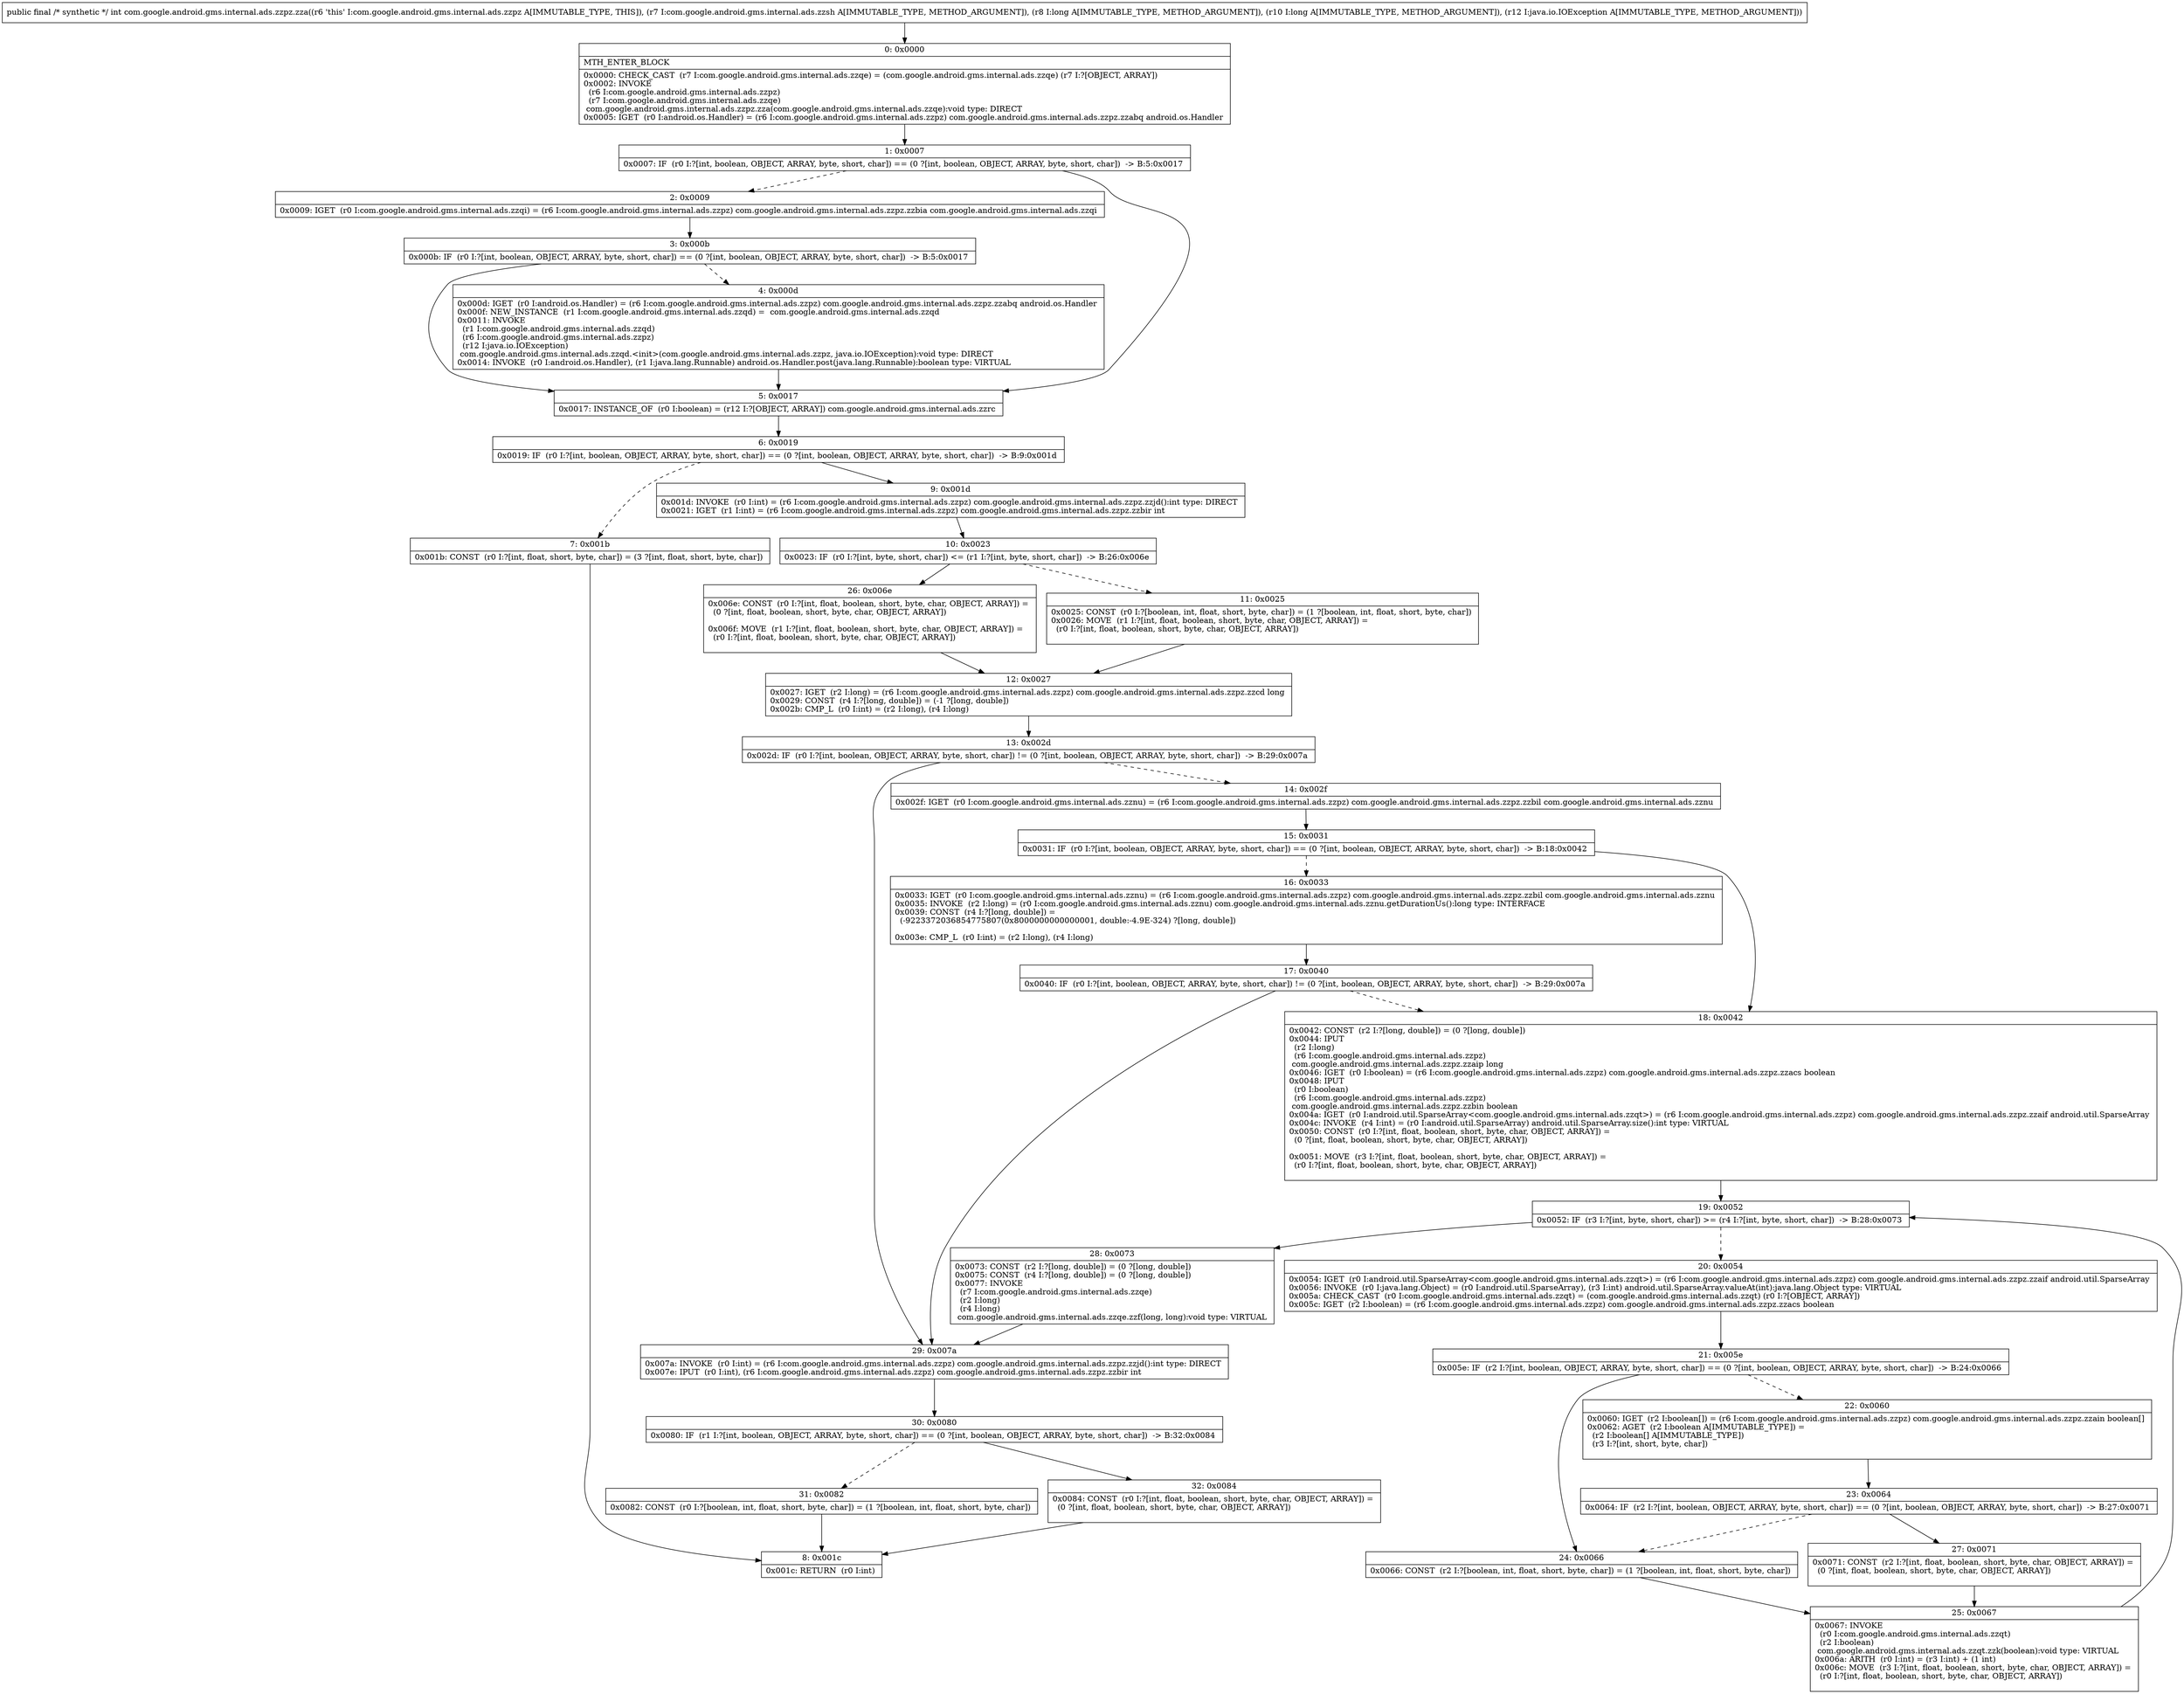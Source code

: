 digraph "CFG forcom.google.android.gms.internal.ads.zzpz.zza(Lcom\/google\/android\/gms\/internal\/ads\/zzsh;JJLjava\/io\/IOException;)I" {
Node_0 [shape=record,label="{0\:\ 0x0000|MTH_ENTER_BLOCK\l|0x0000: CHECK_CAST  (r7 I:com.google.android.gms.internal.ads.zzqe) = (com.google.android.gms.internal.ads.zzqe) (r7 I:?[OBJECT, ARRAY]) \l0x0002: INVOKE  \l  (r6 I:com.google.android.gms.internal.ads.zzpz)\l  (r7 I:com.google.android.gms.internal.ads.zzqe)\l com.google.android.gms.internal.ads.zzpz.zza(com.google.android.gms.internal.ads.zzqe):void type: DIRECT \l0x0005: IGET  (r0 I:android.os.Handler) = (r6 I:com.google.android.gms.internal.ads.zzpz) com.google.android.gms.internal.ads.zzpz.zzabq android.os.Handler \l}"];
Node_1 [shape=record,label="{1\:\ 0x0007|0x0007: IF  (r0 I:?[int, boolean, OBJECT, ARRAY, byte, short, char]) == (0 ?[int, boolean, OBJECT, ARRAY, byte, short, char])  \-\> B:5:0x0017 \l}"];
Node_2 [shape=record,label="{2\:\ 0x0009|0x0009: IGET  (r0 I:com.google.android.gms.internal.ads.zzqi) = (r6 I:com.google.android.gms.internal.ads.zzpz) com.google.android.gms.internal.ads.zzpz.zzbia com.google.android.gms.internal.ads.zzqi \l}"];
Node_3 [shape=record,label="{3\:\ 0x000b|0x000b: IF  (r0 I:?[int, boolean, OBJECT, ARRAY, byte, short, char]) == (0 ?[int, boolean, OBJECT, ARRAY, byte, short, char])  \-\> B:5:0x0017 \l}"];
Node_4 [shape=record,label="{4\:\ 0x000d|0x000d: IGET  (r0 I:android.os.Handler) = (r6 I:com.google.android.gms.internal.ads.zzpz) com.google.android.gms.internal.ads.zzpz.zzabq android.os.Handler \l0x000f: NEW_INSTANCE  (r1 I:com.google.android.gms.internal.ads.zzqd) =  com.google.android.gms.internal.ads.zzqd \l0x0011: INVOKE  \l  (r1 I:com.google.android.gms.internal.ads.zzqd)\l  (r6 I:com.google.android.gms.internal.ads.zzpz)\l  (r12 I:java.io.IOException)\l com.google.android.gms.internal.ads.zzqd.\<init\>(com.google.android.gms.internal.ads.zzpz, java.io.IOException):void type: DIRECT \l0x0014: INVOKE  (r0 I:android.os.Handler), (r1 I:java.lang.Runnable) android.os.Handler.post(java.lang.Runnable):boolean type: VIRTUAL \l}"];
Node_5 [shape=record,label="{5\:\ 0x0017|0x0017: INSTANCE_OF  (r0 I:boolean) = (r12 I:?[OBJECT, ARRAY]) com.google.android.gms.internal.ads.zzrc \l}"];
Node_6 [shape=record,label="{6\:\ 0x0019|0x0019: IF  (r0 I:?[int, boolean, OBJECT, ARRAY, byte, short, char]) == (0 ?[int, boolean, OBJECT, ARRAY, byte, short, char])  \-\> B:9:0x001d \l}"];
Node_7 [shape=record,label="{7\:\ 0x001b|0x001b: CONST  (r0 I:?[int, float, short, byte, char]) = (3 ?[int, float, short, byte, char]) \l}"];
Node_8 [shape=record,label="{8\:\ 0x001c|0x001c: RETURN  (r0 I:int) \l}"];
Node_9 [shape=record,label="{9\:\ 0x001d|0x001d: INVOKE  (r0 I:int) = (r6 I:com.google.android.gms.internal.ads.zzpz) com.google.android.gms.internal.ads.zzpz.zzjd():int type: DIRECT \l0x0021: IGET  (r1 I:int) = (r6 I:com.google.android.gms.internal.ads.zzpz) com.google.android.gms.internal.ads.zzpz.zzbir int \l}"];
Node_10 [shape=record,label="{10\:\ 0x0023|0x0023: IF  (r0 I:?[int, byte, short, char]) \<= (r1 I:?[int, byte, short, char])  \-\> B:26:0x006e \l}"];
Node_11 [shape=record,label="{11\:\ 0x0025|0x0025: CONST  (r0 I:?[boolean, int, float, short, byte, char]) = (1 ?[boolean, int, float, short, byte, char]) \l0x0026: MOVE  (r1 I:?[int, float, boolean, short, byte, char, OBJECT, ARRAY]) = \l  (r0 I:?[int, float, boolean, short, byte, char, OBJECT, ARRAY])\l \l}"];
Node_12 [shape=record,label="{12\:\ 0x0027|0x0027: IGET  (r2 I:long) = (r6 I:com.google.android.gms.internal.ads.zzpz) com.google.android.gms.internal.ads.zzpz.zzcd long \l0x0029: CONST  (r4 I:?[long, double]) = (\-1 ?[long, double]) \l0x002b: CMP_L  (r0 I:int) = (r2 I:long), (r4 I:long) \l}"];
Node_13 [shape=record,label="{13\:\ 0x002d|0x002d: IF  (r0 I:?[int, boolean, OBJECT, ARRAY, byte, short, char]) != (0 ?[int, boolean, OBJECT, ARRAY, byte, short, char])  \-\> B:29:0x007a \l}"];
Node_14 [shape=record,label="{14\:\ 0x002f|0x002f: IGET  (r0 I:com.google.android.gms.internal.ads.zznu) = (r6 I:com.google.android.gms.internal.ads.zzpz) com.google.android.gms.internal.ads.zzpz.zzbil com.google.android.gms.internal.ads.zznu \l}"];
Node_15 [shape=record,label="{15\:\ 0x0031|0x0031: IF  (r0 I:?[int, boolean, OBJECT, ARRAY, byte, short, char]) == (0 ?[int, boolean, OBJECT, ARRAY, byte, short, char])  \-\> B:18:0x0042 \l}"];
Node_16 [shape=record,label="{16\:\ 0x0033|0x0033: IGET  (r0 I:com.google.android.gms.internal.ads.zznu) = (r6 I:com.google.android.gms.internal.ads.zzpz) com.google.android.gms.internal.ads.zzpz.zzbil com.google.android.gms.internal.ads.zznu \l0x0035: INVOKE  (r2 I:long) = (r0 I:com.google.android.gms.internal.ads.zznu) com.google.android.gms.internal.ads.zznu.getDurationUs():long type: INTERFACE \l0x0039: CONST  (r4 I:?[long, double]) = \l  (\-9223372036854775807(0x8000000000000001, double:\-4.9E\-324) ?[long, double])\l \l0x003e: CMP_L  (r0 I:int) = (r2 I:long), (r4 I:long) \l}"];
Node_17 [shape=record,label="{17\:\ 0x0040|0x0040: IF  (r0 I:?[int, boolean, OBJECT, ARRAY, byte, short, char]) != (0 ?[int, boolean, OBJECT, ARRAY, byte, short, char])  \-\> B:29:0x007a \l}"];
Node_18 [shape=record,label="{18\:\ 0x0042|0x0042: CONST  (r2 I:?[long, double]) = (0 ?[long, double]) \l0x0044: IPUT  \l  (r2 I:long)\l  (r6 I:com.google.android.gms.internal.ads.zzpz)\l com.google.android.gms.internal.ads.zzpz.zzaip long \l0x0046: IGET  (r0 I:boolean) = (r6 I:com.google.android.gms.internal.ads.zzpz) com.google.android.gms.internal.ads.zzpz.zzacs boolean \l0x0048: IPUT  \l  (r0 I:boolean)\l  (r6 I:com.google.android.gms.internal.ads.zzpz)\l com.google.android.gms.internal.ads.zzpz.zzbin boolean \l0x004a: IGET  (r0 I:android.util.SparseArray\<com.google.android.gms.internal.ads.zzqt\>) = (r6 I:com.google.android.gms.internal.ads.zzpz) com.google.android.gms.internal.ads.zzpz.zzaif android.util.SparseArray \l0x004c: INVOKE  (r4 I:int) = (r0 I:android.util.SparseArray) android.util.SparseArray.size():int type: VIRTUAL \l0x0050: CONST  (r0 I:?[int, float, boolean, short, byte, char, OBJECT, ARRAY]) = \l  (0 ?[int, float, boolean, short, byte, char, OBJECT, ARRAY])\l \l0x0051: MOVE  (r3 I:?[int, float, boolean, short, byte, char, OBJECT, ARRAY]) = \l  (r0 I:?[int, float, boolean, short, byte, char, OBJECT, ARRAY])\l \l}"];
Node_19 [shape=record,label="{19\:\ 0x0052|0x0052: IF  (r3 I:?[int, byte, short, char]) \>= (r4 I:?[int, byte, short, char])  \-\> B:28:0x0073 \l}"];
Node_20 [shape=record,label="{20\:\ 0x0054|0x0054: IGET  (r0 I:android.util.SparseArray\<com.google.android.gms.internal.ads.zzqt\>) = (r6 I:com.google.android.gms.internal.ads.zzpz) com.google.android.gms.internal.ads.zzpz.zzaif android.util.SparseArray \l0x0056: INVOKE  (r0 I:java.lang.Object) = (r0 I:android.util.SparseArray), (r3 I:int) android.util.SparseArray.valueAt(int):java.lang.Object type: VIRTUAL \l0x005a: CHECK_CAST  (r0 I:com.google.android.gms.internal.ads.zzqt) = (com.google.android.gms.internal.ads.zzqt) (r0 I:?[OBJECT, ARRAY]) \l0x005c: IGET  (r2 I:boolean) = (r6 I:com.google.android.gms.internal.ads.zzpz) com.google.android.gms.internal.ads.zzpz.zzacs boolean \l}"];
Node_21 [shape=record,label="{21\:\ 0x005e|0x005e: IF  (r2 I:?[int, boolean, OBJECT, ARRAY, byte, short, char]) == (0 ?[int, boolean, OBJECT, ARRAY, byte, short, char])  \-\> B:24:0x0066 \l}"];
Node_22 [shape=record,label="{22\:\ 0x0060|0x0060: IGET  (r2 I:boolean[]) = (r6 I:com.google.android.gms.internal.ads.zzpz) com.google.android.gms.internal.ads.zzpz.zzain boolean[] \l0x0062: AGET  (r2 I:boolean A[IMMUTABLE_TYPE]) = \l  (r2 I:boolean[] A[IMMUTABLE_TYPE])\l  (r3 I:?[int, short, byte, char])\l \l}"];
Node_23 [shape=record,label="{23\:\ 0x0064|0x0064: IF  (r2 I:?[int, boolean, OBJECT, ARRAY, byte, short, char]) == (0 ?[int, boolean, OBJECT, ARRAY, byte, short, char])  \-\> B:27:0x0071 \l}"];
Node_24 [shape=record,label="{24\:\ 0x0066|0x0066: CONST  (r2 I:?[boolean, int, float, short, byte, char]) = (1 ?[boolean, int, float, short, byte, char]) \l}"];
Node_25 [shape=record,label="{25\:\ 0x0067|0x0067: INVOKE  \l  (r0 I:com.google.android.gms.internal.ads.zzqt)\l  (r2 I:boolean)\l com.google.android.gms.internal.ads.zzqt.zzk(boolean):void type: VIRTUAL \l0x006a: ARITH  (r0 I:int) = (r3 I:int) + (1 int) \l0x006c: MOVE  (r3 I:?[int, float, boolean, short, byte, char, OBJECT, ARRAY]) = \l  (r0 I:?[int, float, boolean, short, byte, char, OBJECT, ARRAY])\l \l}"];
Node_26 [shape=record,label="{26\:\ 0x006e|0x006e: CONST  (r0 I:?[int, float, boolean, short, byte, char, OBJECT, ARRAY]) = \l  (0 ?[int, float, boolean, short, byte, char, OBJECT, ARRAY])\l \l0x006f: MOVE  (r1 I:?[int, float, boolean, short, byte, char, OBJECT, ARRAY]) = \l  (r0 I:?[int, float, boolean, short, byte, char, OBJECT, ARRAY])\l \l}"];
Node_27 [shape=record,label="{27\:\ 0x0071|0x0071: CONST  (r2 I:?[int, float, boolean, short, byte, char, OBJECT, ARRAY]) = \l  (0 ?[int, float, boolean, short, byte, char, OBJECT, ARRAY])\l \l}"];
Node_28 [shape=record,label="{28\:\ 0x0073|0x0073: CONST  (r2 I:?[long, double]) = (0 ?[long, double]) \l0x0075: CONST  (r4 I:?[long, double]) = (0 ?[long, double]) \l0x0077: INVOKE  \l  (r7 I:com.google.android.gms.internal.ads.zzqe)\l  (r2 I:long)\l  (r4 I:long)\l com.google.android.gms.internal.ads.zzqe.zzf(long, long):void type: VIRTUAL \l}"];
Node_29 [shape=record,label="{29\:\ 0x007a|0x007a: INVOKE  (r0 I:int) = (r6 I:com.google.android.gms.internal.ads.zzpz) com.google.android.gms.internal.ads.zzpz.zzjd():int type: DIRECT \l0x007e: IPUT  (r0 I:int), (r6 I:com.google.android.gms.internal.ads.zzpz) com.google.android.gms.internal.ads.zzpz.zzbir int \l}"];
Node_30 [shape=record,label="{30\:\ 0x0080|0x0080: IF  (r1 I:?[int, boolean, OBJECT, ARRAY, byte, short, char]) == (0 ?[int, boolean, OBJECT, ARRAY, byte, short, char])  \-\> B:32:0x0084 \l}"];
Node_31 [shape=record,label="{31\:\ 0x0082|0x0082: CONST  (r0 I:?[boolean, int, float, short, byte, char]) = (1 ?[boolean, int, float, short, byte, char]) \l}"];
Node_32 [shape=record,label="{32\:\ 0x0084|0x0084: CONST  (r0 I:?[int, float, boolean, short, byte, char, OBJECT, ARRAY]) = \l  (0 ?[int, float, boolean, short, byte, char, OBJECT, ARRAY])\l \l}"];
MethodNode[shape=record,label="{public final \/* synthetic *\/ int com.google.android.gms.internal.ads.zzpz.zza((r6 'this' I:com.google.android.gms.internal.ads.zzpz A[IMMUTABLE_TYPE, THIS]), (r7 I:com.google.android.gms.internal.ads.zzsh A[IMMUTABLE_TYPE, METHOD_ARGUMENT]), (r8 I:long A[IMMUTABLE_TYPE, METHOD_ARGUMENT]), (r10 I:long A[IMMUTABLE_TYPE, METHOD_ARGUMENT]), (r12 I:java.io.IOException A[IMMUTABLE_TYPE, METHOD_ARGUMENT])) }"];
MethodNode -> Node_0;
Node_0 -> Node_1;
Node_1 -> Node_2[style=dashed];
Node_1 -> Node_5;
Node_2 -> Node_3;
Node_3 -> Node_4[style=dashed];
Node_3 -> Node_5;
Node_4 -> Node_5;
Node_5 -> Node_6;
Node_6 -> Node_7[style=dashed];
Node_6 -> Node_9;
Node_7 -> Node_8;
Node_9 -> Node_10;
Node_10 -> Node_11[style=dashed];
Node_10 -> Node_26;
Node_11 -> Node_12;
Node_12 -> Node_13;
Node_13 -> Node_14[style=dashed];
Node_13 -> Node_29;
Node_14 -> Node_15;
Node_15 -> Node_16[style=dashed];
Node_15 -> Node_18;
Node_16 -> Node_17;
Node_17 -> Node_18[style=dashed];
Node_17 -> Node_29;
Node_18 -> Node_19;
Node_19 -> Node_20[style=dashed];
Node_19 -> Node_28;
Node_20 -> Node_21;
Node_21 -> Node_22[style=dashed];
Node_21 -> Node_24;
Node_22 -> Node_23;
Node_23 -> Node_24[style=dashed];
Node_23 -> Node_27;
Node_24 -> Node_25;
Node_25 -> Node_19;
Node_26 -> Node_12;
Node_27 -> Node_25;
Node_28 -> Node_29;
Node_29 -> Node_30;
Node_30 -> Node_31[style=dashed];
Node_30 -> Node_32;
Node_31 -> Node_8;
Node_32 -> Node_8;
}

